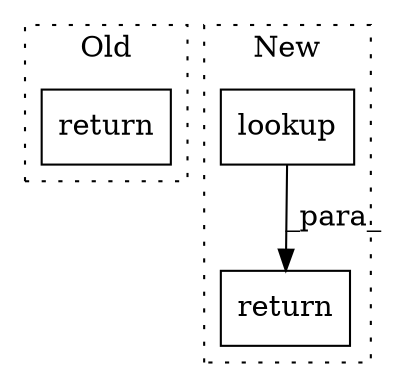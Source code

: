 digraph G {
subgraph cluster0 {
1 [label="return" a="41" s="6500" l="12" shape="box"];
label = "Old";
style="dotted";
}
subgraph cluster1 {
2 [label="lookup" a="32" s="7380,7407" l="7,1" shape="box"];
3 [label="return" a="41" s="7416" l="14" shape="box"];
label = "New";
style="dotted";
}
2 -> 3 [label="_para_"];
}